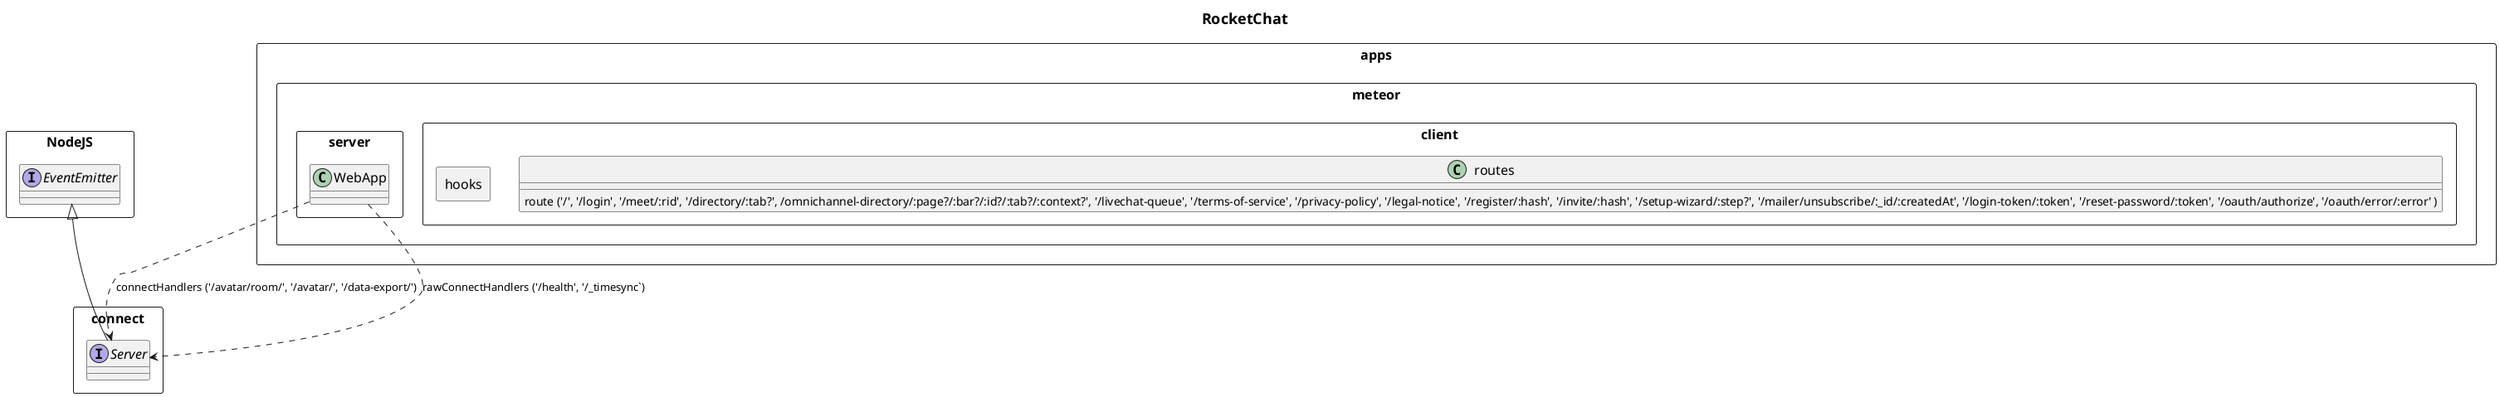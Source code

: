 @startuml
'https://plantuml.com/class-diagram
allow_mixing
skinparam TitleFontSize 18
skinparam ClassFontSize 16
skinparam RectangleFontSize 16
skinparam InterfaceFontSize 16

title RocketChat

rectangle NodeJS {
    interface EventEmitter
}

rectangle apps {
    rectangle meteor {
        rectangle client {
            class routes {
                route ('/', '/login', '/meet/:rid', '/directory/:tab?', /omnichannel-directory/:page?/:bar?/:id?/:tab?/:context?', '/livechat-queue', '/terms-of-service', '/privacy-policy', '/legal-notice', '/register/:hash', '/invite/:hash', '/setup-wizard/:step?', '/mailer/unsubscribe/:_id/:createdAt', '/login-token/:token', '/reset-password/:token', '/oauth/authorize', '/oauth/error/:error' )
            }
            rectangle hooks {
            }
        }

        rectangle server {
            class WebApp {

            }
        }
    }
}

rectangle connect {
    interface Server extends NodeJS.EventEmitter
}


WebApp ..> Server: connectHandlers ('/avatar/room/', '/avatar/', '/data-export/')
WebApp ..> Server: rawConnectHandlers ('/health', '/_timesync`)





@enduml
